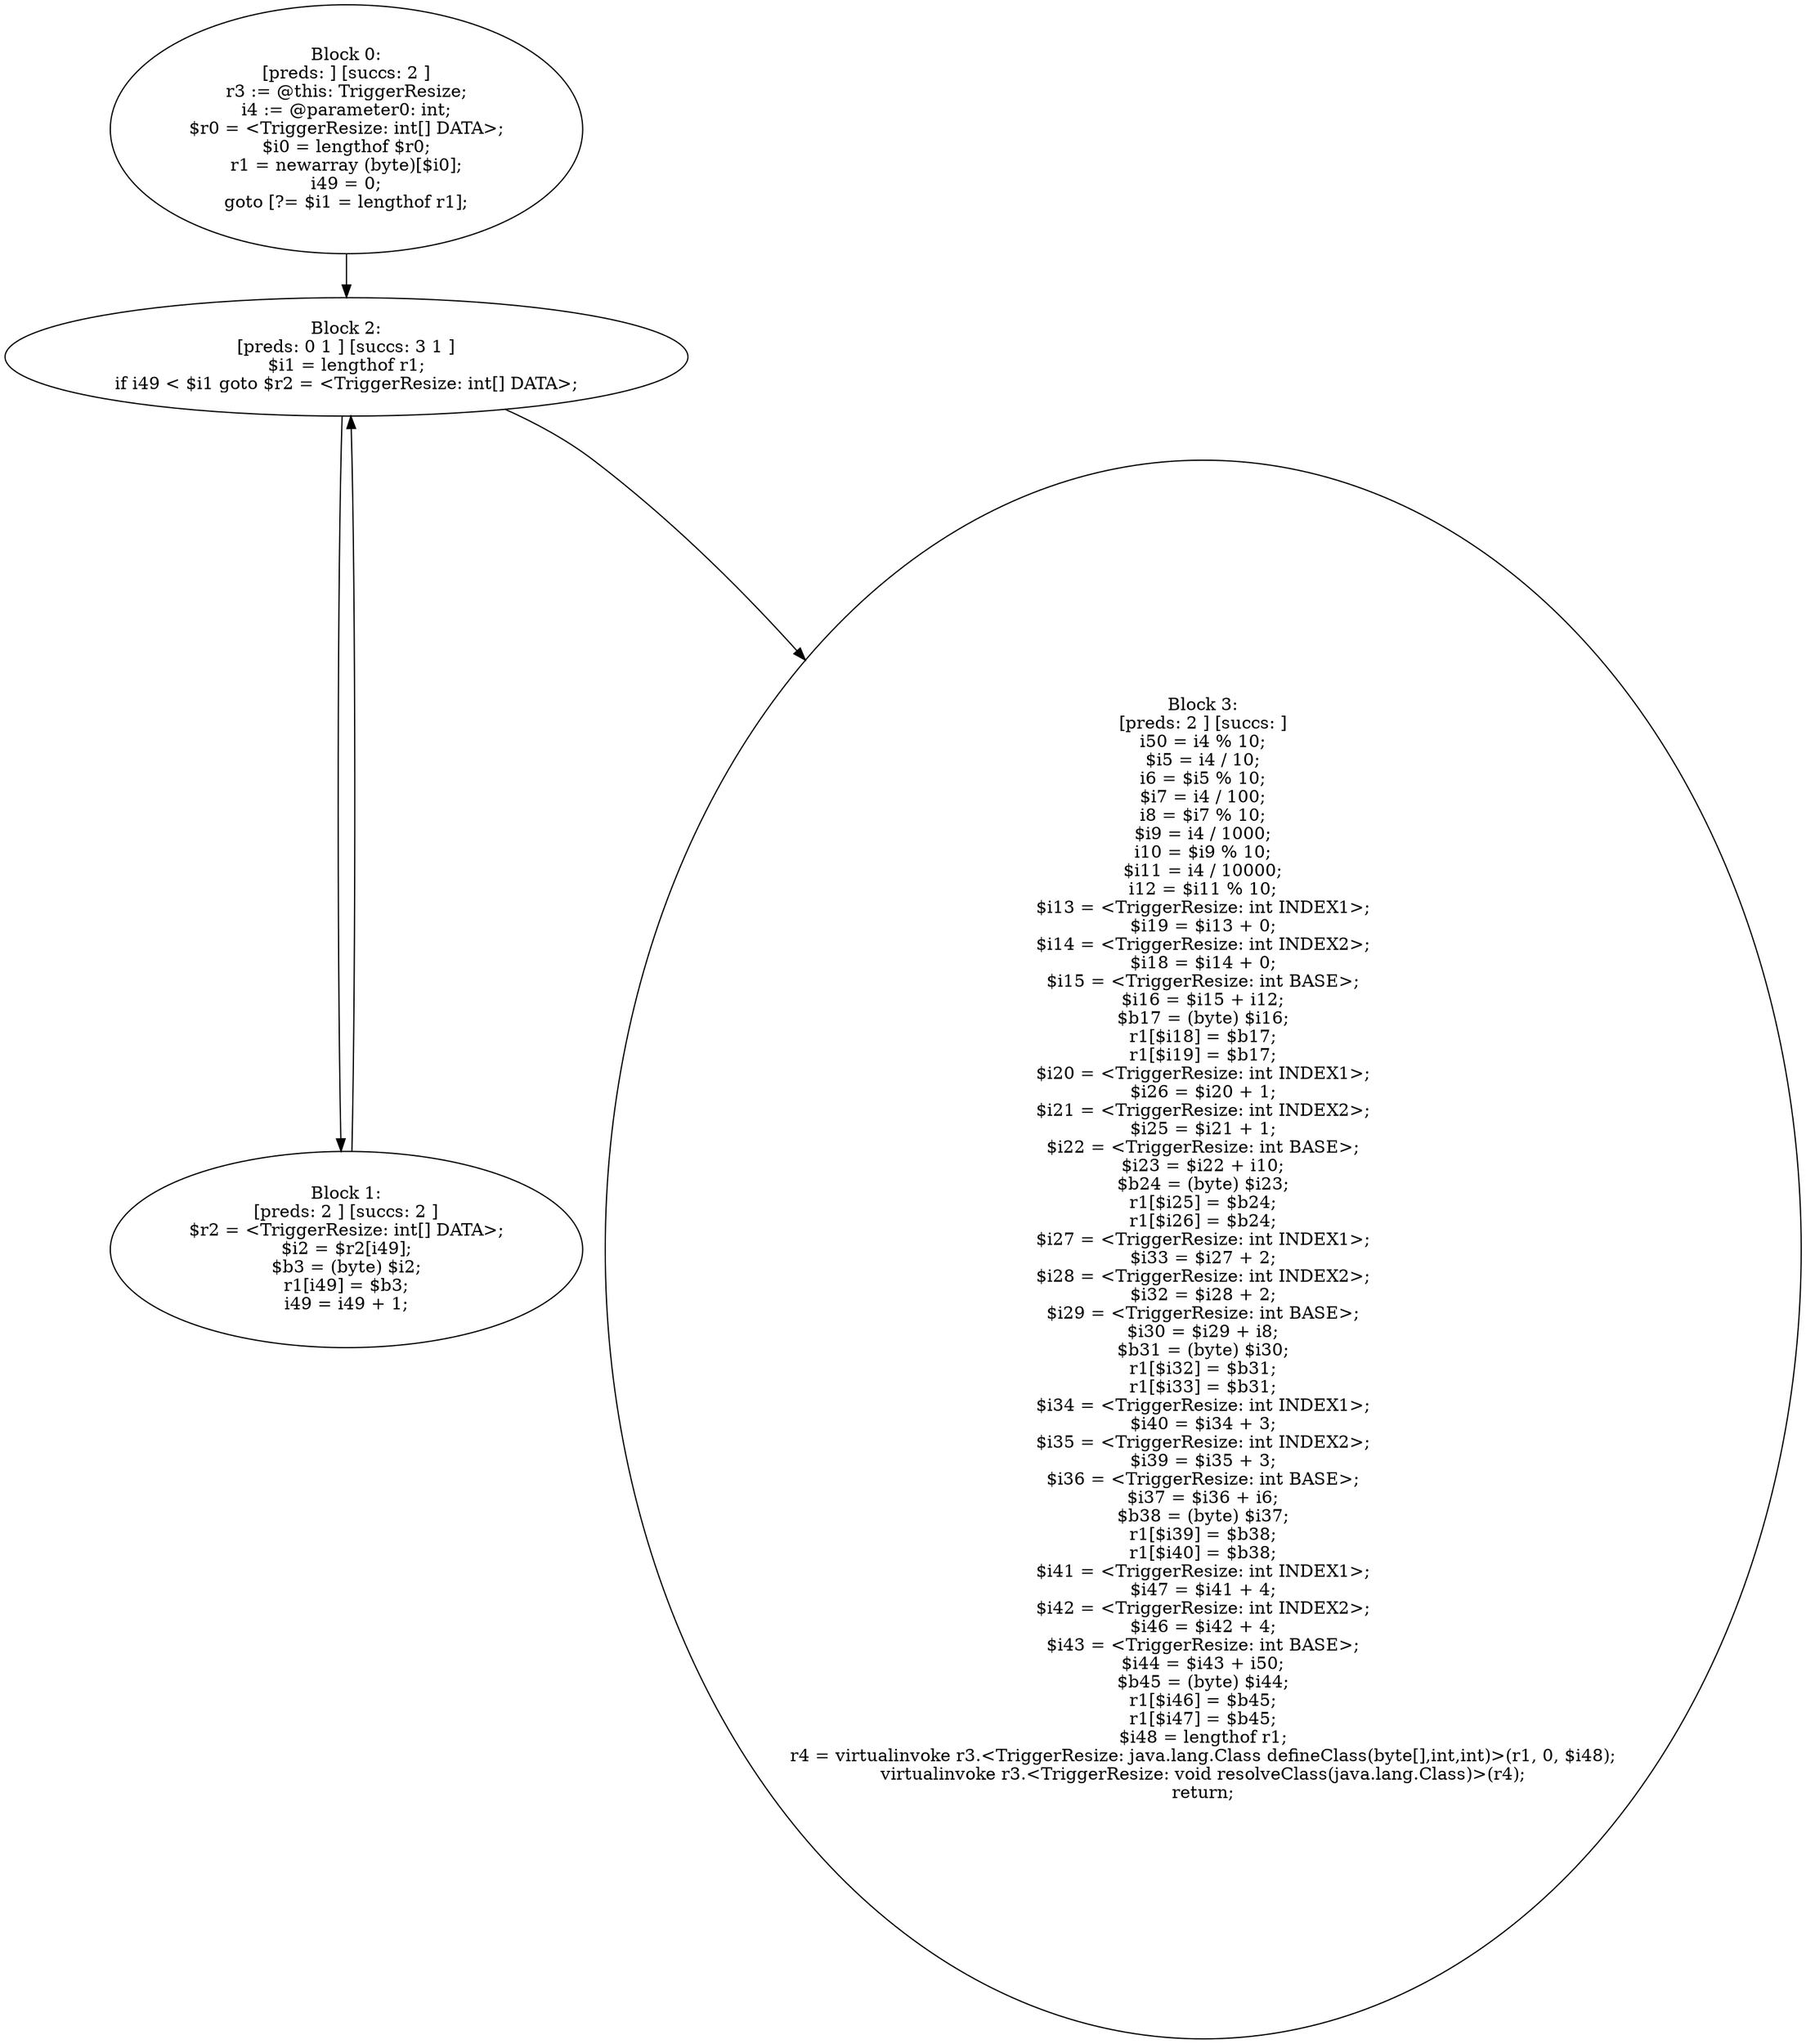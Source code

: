 digraph "unitGraph" {
    "Block 0:
[preds: ] [succs: 2 ]
r3 := @this: TriggerResize;
i4 := @parameter0: int;
$r0 = <TriggerResize: int[] DATA>;
$i0 = lengthof $r0;
r1 = newarray (byte)[$i0];
i49 = 0;
goto [?= $i1 = lengthof r1];
"
    "Block 1:
[preds: 2 ] [succs: 2 ]
$r2 = <TriggerResize: int[] DATA>;
$i2 = $r2[i49];
$b3 = (byte) $i2;
r1[i49] = $b3;
i49 = i49 + 1;
"
    "Block 2:
[preds: 0 1 ] [succs: 3 1 ]
$i1 = lengthof r1;
if i49 < $i1 goto $r2 = <TriggerResize: int[] DATA>;
"
    "Block 3:
[preds: 2 ] [succs: ]
i50 = i4 % 10;
$i5 = i4 / 10;
i6 = $i5 % 10;
$i7 = i4 / 100;
i8 = $i7 % 10;
$i9 = i4 / 1000;
i10 = $i9 % 10;
$i11 = i4 / 10000;
i12 = $i11 % 10;
$i13 = <TriggerResize: int INDEX1>;
$i19 = $i13 + 0;
$i14 = <TriggerResize: int INDEX2>;
$i18 = $i14 + 0;
$i15 = <TriggerResize: int BASE>;
$i16 = $i15 + i12;
$b17 = (byte) $i16;
r1[$i18] = $b17;
r1[$i19] = $b17;
$i20 = <TriggerResize: int INDEX1>;
$i26 = $i20 + 1;
$i21 = <TriggerResize: int INDEX2>;
$i25 = $i21 + 1;
$i22 = <TriggerResize: int BASE>;
$i23 = $i22 + i10;
$b24 = (byte) $i23;
r1[$i25] = $b24;
r1[$i26] = $b24;
$i27 = <TriggerResize: int INDEX1>;
$i33 = $i27 + 2;
$i28 = <TriggerResize: int INDEX2>;
$i32 = $i28 + 2;
$i29 = <TriggerResize: int BASE>;
$i30 = $i29 + i8;
$b31 = (byte) $i30;
r1[$i32] = $b31;
r1[$i33] = $b31;
$i34 = <TriggerResize: int INDEX1>;
$i40 = $i34 + 3;
$i35 = <TriggerResize: int INDEX2>;
$i39 = $i35 + 3;
$i36 = <TriggerResize: int BASE>;
$i37 = $i36 + i6;
$b38 = (byte) $i37;
r1[$i39] = $b38;
r1[$i40] = $b38;
$i41 = <TriggerResize: int INDEX1>;
$i47 = $i41 + 4;
$i42 = <TriggerResize: int INDEX2>;
$i46 = $i42 + 4;
$i43 = <TriggerResize: int BASE>;
$i44 = $i43 + i50;
$b45 = (byte) $i44;
r1[$i46] = $b45;
r1[$i47] = $b45;
$i48 = lengthof r1;
r4 = virtualinvoke r3.<TriggerResize: java.lang.Class defineClass(byte[],int,int)>(r1, 0, $i48);
virtualinvoke r3.<TriggerResize: void resolveClass(java.lang.Class)>(r4);
return;
"
    "Block 0:
[preds: ] [succs: 2 ]
r3 := @this: TriggerResize;
i4 := @parameter0: int;
$r0 = <TriggerResize: int[] DATA>;
$i0 = lengthof $r0;
r1 = newarray (byte)[$i0];
i49 = 0;
goto [?= $i1 = lengthof r1];
"->"Block 2:
[preds: 0 1 ] [succs: 3 1 ]
$i1 = lengthof r1;
if i49 < $i1 goto $r2 = <TriggerResize: int[] DATA>;
";
    "Block 1:
[preds: 2 ] [succs: 2 ]
$r2 = <TriggerResize: int[] DATA>;
$i2 = $r2[i49];
$b3 = (byte) $i2;
r1[i49] = $b3;
i49 = i49 + 1;
"->"Block 2:
[preds: 0 1 ] [succs: 3 1 ]
$i1 = lengthof r1;
if i49 < $i1 goto $r2 = <TriggerResize: int[] DATA>;
";
    "Block 2:
[preds: 0 1 ] [succs: 3 1 ]
$i1 = lengthof r1;
if i49 < $i1 goto $r2 = <TriggerResize: int[] DATA>;
"->"Block 3:
[preds: 2 ] [succs: ]
i50 = i4 % 10;
$i5 = i4 / 10;
i6 = $i5 % 10;
$i7 = i4 / 100;
i8 = $i7 % 10;
$i9 = i4 / 1000;
i10 = $i9 % 10;
$i11 = i4 / 10000;
i12 = $i11 % 10;
$i13 = <TriggerResize: int INDEX1>;
$i19 = $i13 + 0;
$i14 = <TriggerResize: int INDEX2>;
$i18 = $i14 + 0;
$i15 = <TriggerResize: int BASE>;
$i16 = $i15 + i12;
$b17 = (byte) $i16;
r1[$i18] = $b17;
r1[$i19] = $b17;
$i20 = <TriggerResize: int INDEX1>;
$i26 = $i20 + 1;
$i21 = <TriggerResize: int INDEX2>;
$i25 = $i21 + 1;
$i22 = <TriggerResize: int BASE>;
$i23 = $i22 + i10;
$b24 = (byte) $i23;
r1[$i25] = $b24;
r1[$i26] = $b24;
$i27 = <TriggerResize: int INDEX1>;
$i33 = $i27 + 2;
$i28 = <TriggerResize: int INDEX2>;
$i32 = $i28 + 2;
$i29 = <TriggerResize: int BASE>;
$i30 = $i29 + i8;
$b31 = (byte) $i30;
r1[$i32] = $b31;
r1[$i33] = $b31;
$i34 = <TriggerResize: int INDEX1>;
$i40 = $i34 + 3;
$i35 = <TriggerResize: int INDEX2>;
$i39 = $i35 + 3;
$i36 = <TriggerResize: int BASE>;
$i37 = $i36 + i6;
$b38 = (byte) $i37;
r1[$i39] = $b38;
r1[$i40] = $b38;
$i41 = <TriggerResize: int INDEX1>;
$i47 = $i41 + 4;
$i42 = <TriggerResize: int INDEX2>;
$i46 = $i42 + 4;
$i43 = <TriggerResize: int BASE>;
$i44 = $i43 + i50;
$b45 = (byte) $i44;
r1[$i46] = $b45;
r1[$i47] = $b45;
$i48 = lengthof r1;
r4 = virtualinvoke r3.<TriggerResize: java.lang.Class defineClass(byte[],int,int)>(r1, 0, $i48);
virtualinvoke r3.<TriggerResize: void resolveClass(java.lang.Class)>(r4);
return;
";
    "Block 2:
[preds: 0 1 ] [succs: 3 1 ]
$i1 = lengthof r1;
if i49 < $i1 goto $r2 = <TriggerResize: int[] DATA>;
"->"Block 1:
[preds: 2 ] [succs: 2 ]
$r2 = <TriggerResize: int[] DATA>;
$i2 = $r2[i49];
$b3 = (byte) $i2;
r1[i49] = $b3;
i49 = i49 + 1;
";
}
